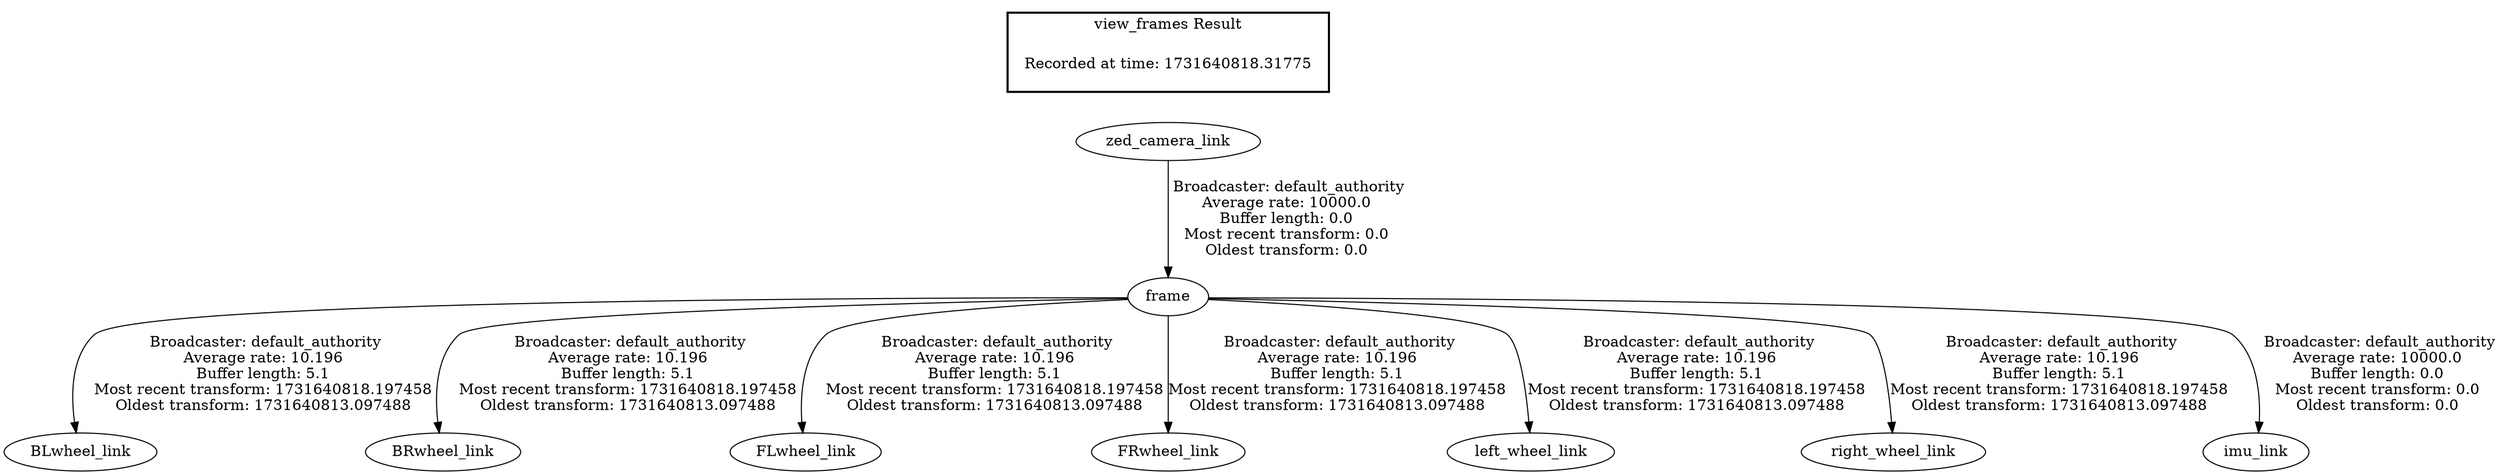 digraph G {
"frame" -> "BLwheel_link"[label=" Broadcaster: default_authority\nAverage rate: 10.196\nBuffer length: 5.1\nMost recent transform: 1731640818.197458\nOldest transform: 1731640813.097488\n"];
"zed_camera_link" -> "frame"[label=" Broadcaster: default_authority\nAverage rate: 10000.0\nBuffer length: 0.0\nMost recent transform: 0.0\nOldest transform: 0.0\n"];
"frame" -> "BRwheel_link"[label=" Broadcaster: default_authority\nAverage rate: 10.196\nBuffer length: 5.1\nMost recent transform: 1731640818.197458\nOldest transform: 1731640813.097488\n"];
"frame" -> "FLwheel_link"[label=" Broadcaster: default_authority\nAverage rate: 10.196\nBuffer length: 5.1\nMost recent transform: 1731640818.197458\nOldest transform: 1731640813.097488\n"];
"frame" -> "FRwheel_link"[label=" Broadcaster: default_authority\nAverage rate: 10.196\nBuffer length: 5.1\nMost recent transform: 1731640818.197458\nOldest transform: 1731640813.097488\n"];
"frame" -> "left_wheel_link"[label=" Broadcaster: default_authority\nAverage rate: 10.196\nBuffer length: 5.1\nMost recent transform: 1731640818.197458\nOldest transform: 1731640813.097488\n"];
"frame" -> "right_wheel_link"[label=" Broadcaster: default_authority\nAverage rate: 10.196\nBuffer length: 5.1\nMost recent transform: 1731640818.197458\nOldest transform: 1731640813.097488\n"];
"frame" -> "imu_link"[label=" Broadcaster: default_authority\nAverage rate: 10000.0\nBuffer length: 0.0\nMost recent transform: 0.0\nOldest transform: 0.0\n"];
edge [style=invis];
 subgraph cluster_legend { style=bold; color=black; label ="view_frames Result";
"Recorded at time: 1731640818.31775"[ shape=plaintext ] ;
}->"zed_camera_link";
}